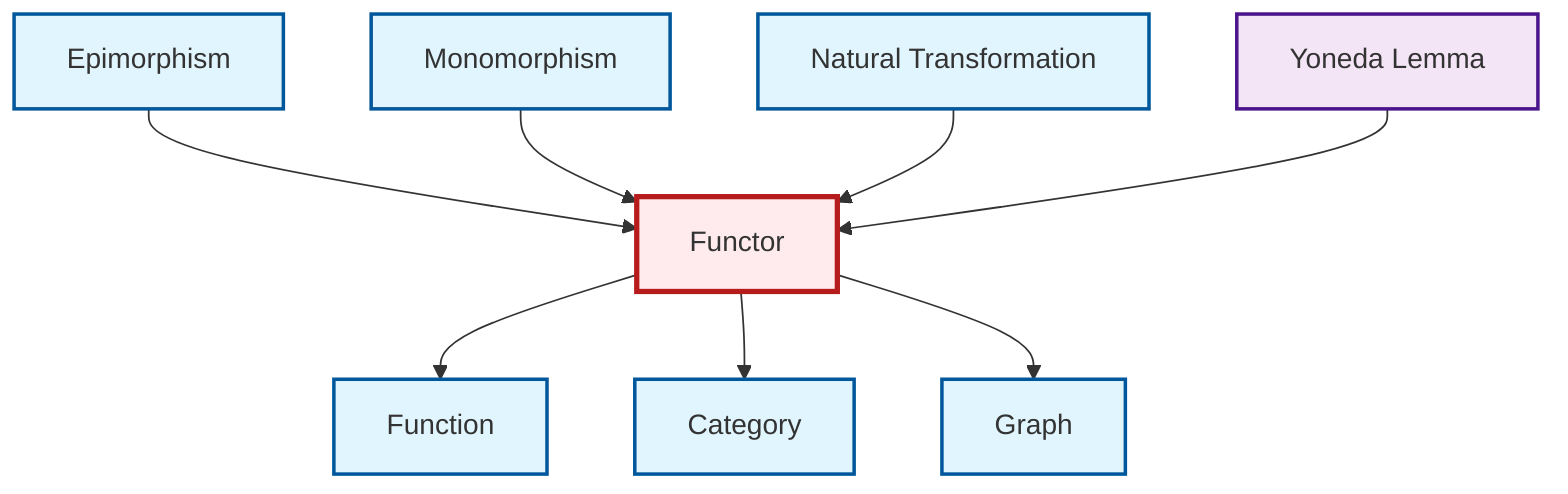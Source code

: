graph TD
    classDef definition fill:#e1f5fe,stroke:#01579b,stroke-width:2px
    classDef theorem fill:#f3e5f5,stroke:#4a148c,stroke-width:2px
    classDef axiom fill:#fff3e0,stroke:#e65100,stroke-width:2px
    classDef example fill:#e8f5e9,stroke:#1b5e20,stroke-width:2px
    classDef current fill:#ffebee,stroke:#b71c1c,stroke-width:3px
    def-functor["Functor"]:::definition
    def-monomorphism["Monomorphism"]:::definition
    def-graph["Graph"]:::definition
    def-natural-transformation["Natural Transformation"]:::definition
    def-function["Function"]:::definition
    def-category["Category"]:::definition
    thm-yoneda["Yoneda Lemma"]:::theorem
    def-epimorphism["Epimorphism"]:::definition
    def-epimorphism --> def-functor
    def-functor --> def-function
    def-functor --> def-category
    def-monomorphism --> def-functor
    def-functor --> def-graph
    def-natural-transformation --> def-functor
    thm-yoneda --> def-functor
    class def-functor current